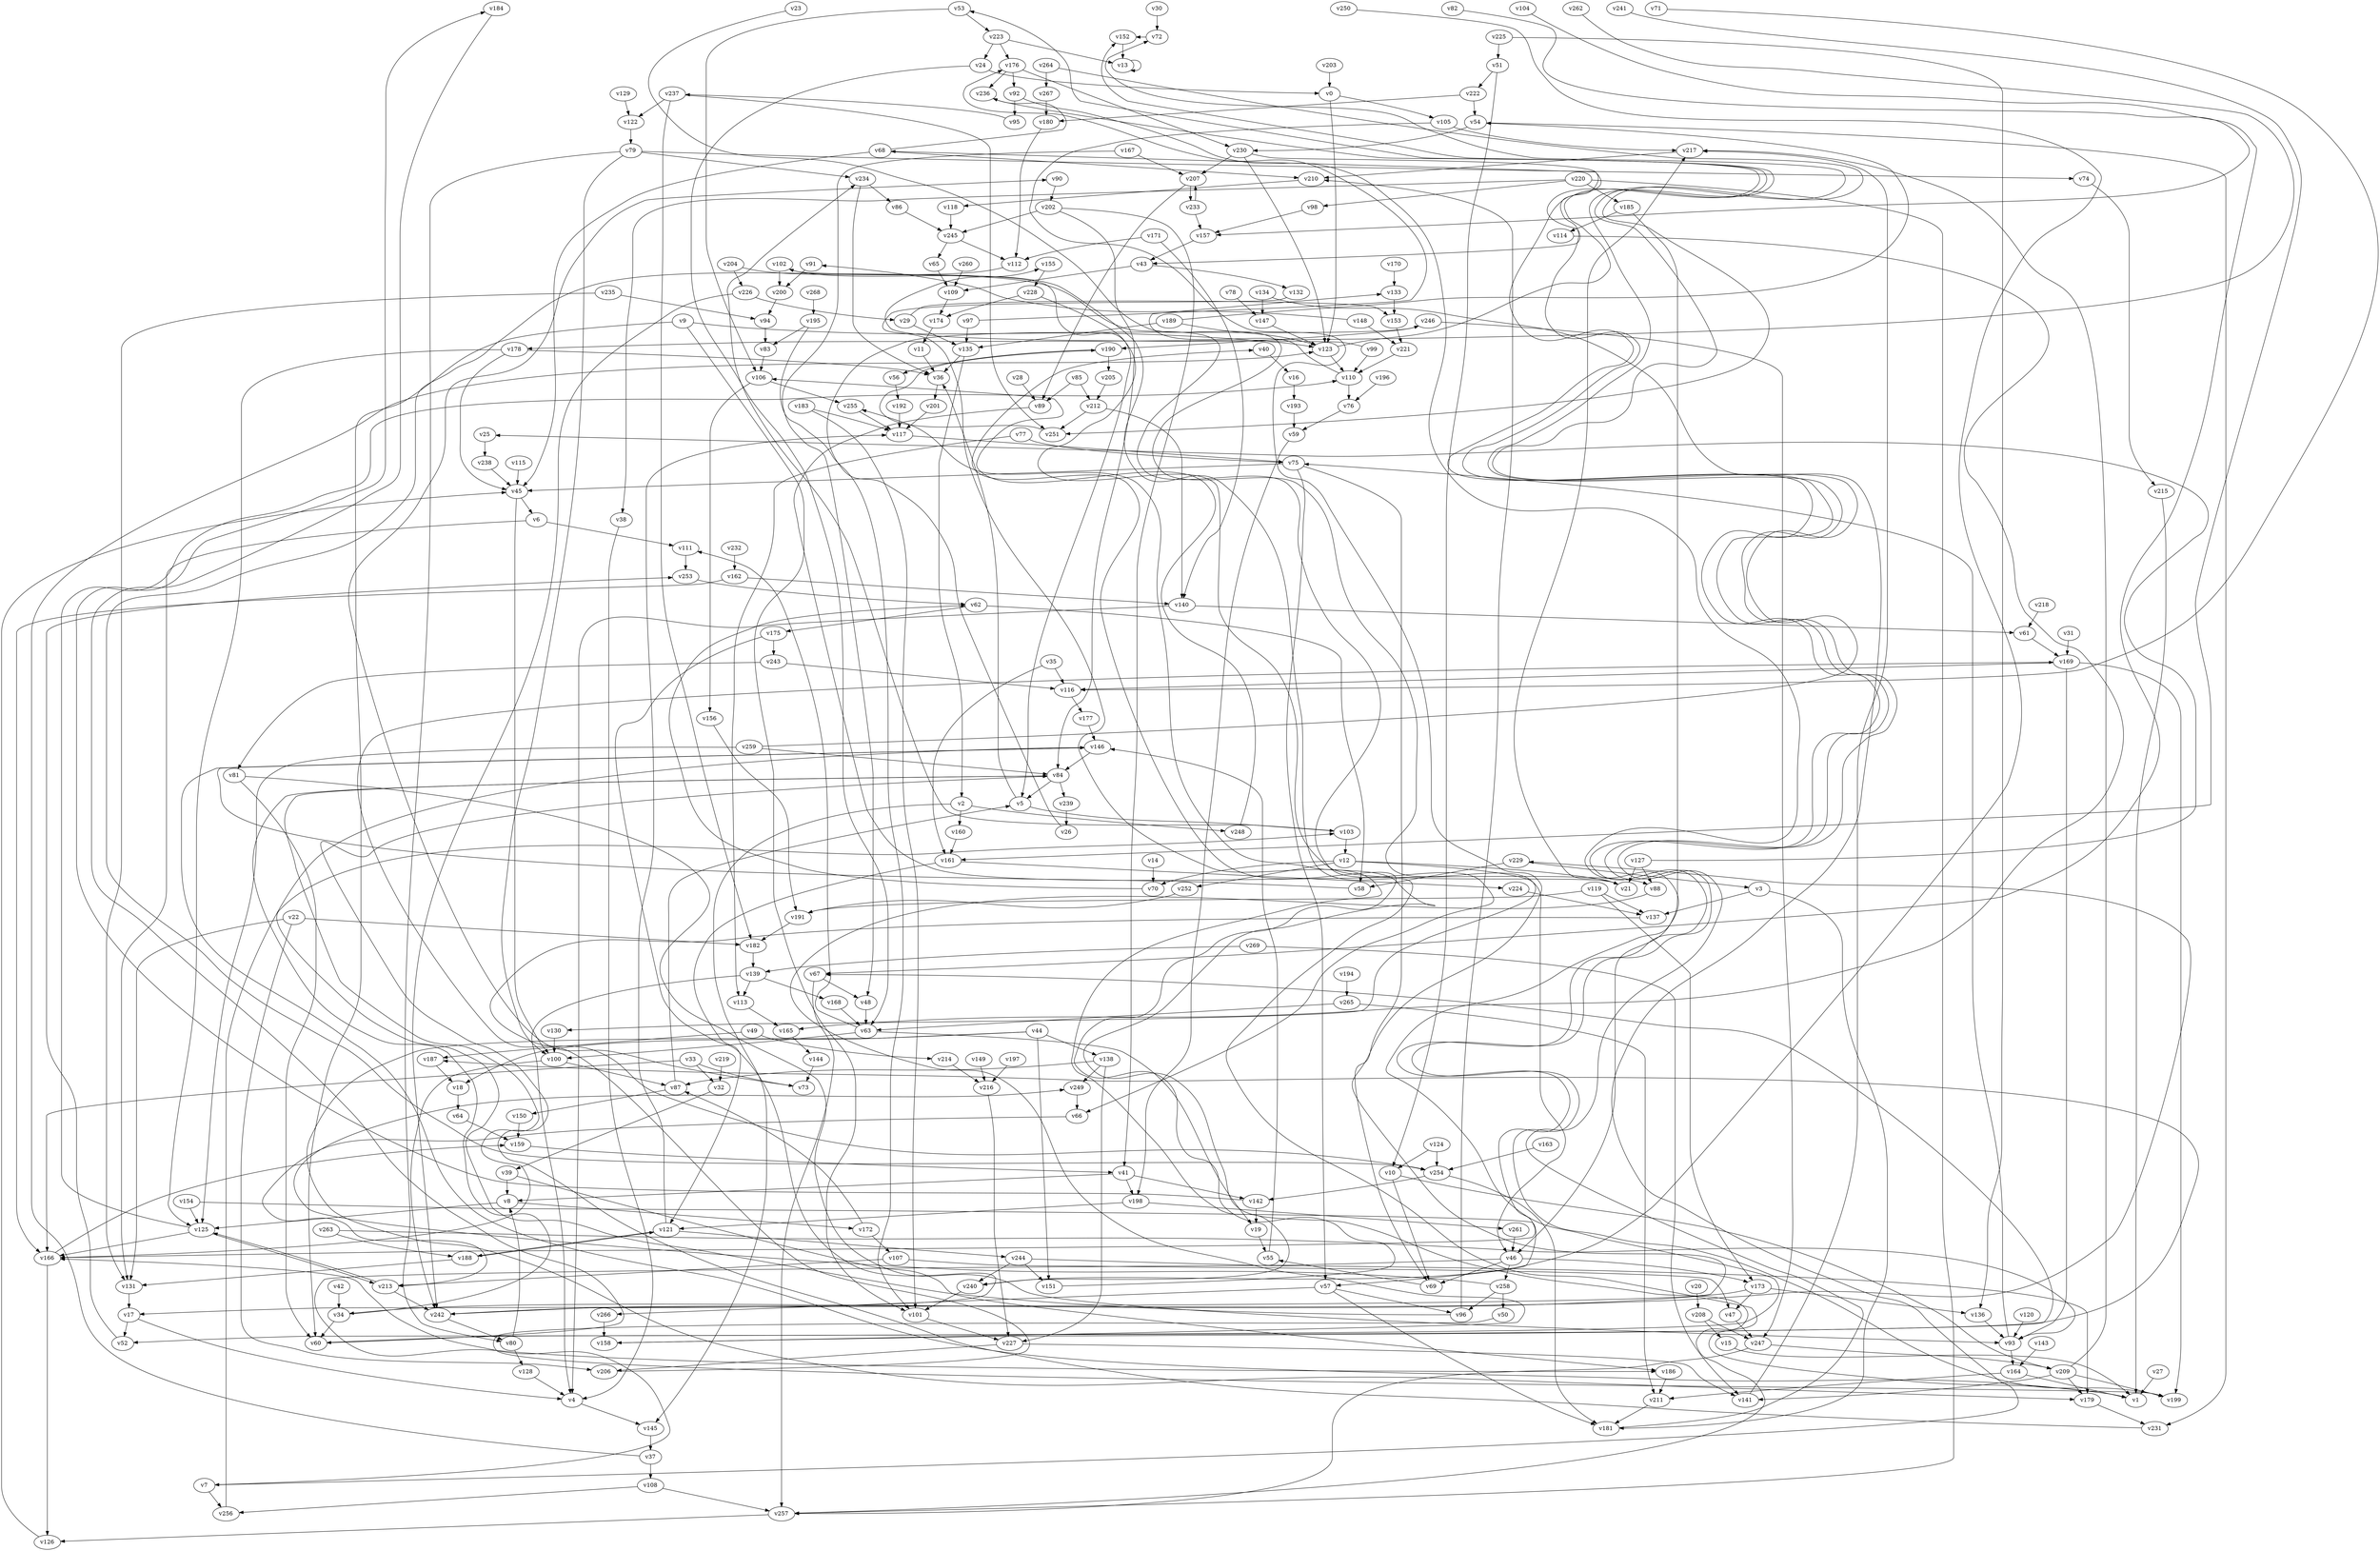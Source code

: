 // Benchmark game 398 - 270 vertices
// time_bound: 89
// targets: v47
digraph G {
    v0 [name="v0", player=0];
    v1 [name="v1", player=0];
    v2 [name="v2", player=1];
    v3 [name="v3", player=1];
    v4 [name="v4", player=0];
    v5 [name="v5", player=0];
    v6 [name="v6", player=0];
    v7 [name="v7", player=0];
    v8 [name="v8", player=1];
    v9 [name="v9", player=1];
    v10 [name="v10", player=1];
    v11 [name="v11", player=0];
    v12 [name="v12", player=0];
    v13 [name="v13", player=1];
    v14 [name="v14", player=1];
    v15 [name="v15", player=1];
    v16 [name="v16", player=1];
    v17 [name="v17", player=0];
    v18 [name="v18", player=0];
    v19 [name="v19", player=1];
    v20 [name="v20", player=0];
    v21 [name="v21", player=0];
    v22 [name="v22", player=0];
    v23 [name="v23", player=0];
    v24 [name="v24", player=1];
    v25 [name="v25", player=0];
    v26 [name="v26", player=0];
    v27 [name="v27", player=1];
    v28 [name="v28", player=1];
    v29 [name="v29", player=0];
    v30 [name="v30", player=0];
    v31 [name="v31", player=0];
    v32 [name="v32", player=1];
    v33 [name="v33", player=0];
    v34 [name="v34", player=1];
    v35 [name="v35", player=0];
    v36 [name="v36", player=0];
    v37 [name="v37", player=1];
    v38 [name="v38", player=0];
    v39 [name="v39", player=0];
    v40 [name="v40", player=1];
    v41 [name="v41", player=0];
    v42 [name="v42", player=0];
    v43 [name="v43", player=1];
    v44 [name="v44", player=0];
    v45 [name="v45", player=0];
    v46 [name="v46", player=0];
    v47 [name="v47", player=0, target=1];
    v48 [name="v48", player=1];
    v49 [name="v49", player=1];
    v50 [name="v50", player=1];
    v51 [name="v51", player=0];
    v52 [name="v52", player=1];
    v53 [name="v53", player=0];
    v54 [name="v54", player=0];
    v55 [name="v55", player=0];
    v56 [name="v56", player=1];
    v57 [name="v57", player=0];
    v58 [name="v58", player=0];
    v59 [name="v59", player=0];
    v60 [name="v60", player=1];
    v61 [name="v61", player=0];
    v62 [name="v62", player=1];
    v63 [name="v63", player=1];
    v64 [name="v64", player=0];
    v65 [name="v65", player=1];
    v66 [name="v66", player=1];
    v67 [name="v67", player=1];
    v68 [name="v68", player=1];
    v69 [name="v69", player=0];
    v70 [name="v70", player=0];
    v71 [name="v71", player=0];
    v72 [name="v72", player=1];
    v73 [name="v73", player=1];
    v74 [name="v74", player=1];
    v75 [name="v75", player=0];
    v76 [name="v76", player=0];
    v77 [name="v77", player=0];
    v78 [name="v78", player=1];
    v79 [name="v79", player=0];
    v80 [name="v80", player=0];
    v81 [name="v81", player=1];
    v82 [name="v82", player=1];
    v83 [name="v83", player=0];
    v84 [name="v84", player=1];
    v85 [name="v85", player=1];
    v86 [name="v86", player=0];
    v87 [name="v87", player=0];
    v88 [name="v88", player=0];
    v89 [name="v89", player=1];
    v90 [name="v90", player=0];
    v91 [name="v91", player=0];
    v92 [name="v92", player=0];
    v93 [name="v93", player=1];
    v94 [name="v94", player=0];
    v95 [name="v95", player=0];
    v96 [name="v96", player=0];
    v97 [name="v97", player=0];
    v98 [name="v98", player=0];
    v99 [name="v99", player=0];
    v100 [name="v100", player=0];
    v101 [name="v101", player=1];
    v102 [name="v102", player=1];
    v103 [name="v103", player=1];
    v104 [name="v104", player=0];
    v105 [name="v105", player=0];
    v106 [name="v106", player=0];
    v107 [name="v107", player=1];
    v108 [name="v108", player=0];
    v109 [name="v109", player=0];
    v110 [name="v110", player=0];
    v111 [name="v111", player=1];
    v112 [name="v112", player=1];
    v113 [name="v113", player=0];
    v114 [name="v114", player=1];
    v115 [name="v115", player=0];
    v116 [name="v116", player=0];
    v117 [name="v117", player=1];
    v118 [name="v118", player=0];
    v119 [name="v119", player=1];
    v120 [name="v120", player=0];
    v121 [name="v121", player=1];
    v122 [name="v122", player=0];
    v123 [name="v123", player=0];
    v124 [name="v124", player=1];
    v125 [name="v125", player=1];
    v126 [name="v126", player=1];
    v127 [name="v127", player=0];
    v128 [name="v128", player=0];
    v129 [name="v129", player=0];
    v130 [name="v130", player=0];
    v131 [name="v131", player=1];
    v132 [name="v132", player=0];
    v133 [name="v133", player=1];
    v134 [name="v134", player=1];
    v135 [name="v135", player=0];
    v136 [name="v136", player=0];
    v137 [name="v137", player=0];
    v138 [name="v138", player=1];
    v139 [name="v139", player=0];
    v140 [name="v140", player=0];
    v141 [name="v141", player=1];
    v142 [name="v142", player=0];
    v143 [name="v143", player=0];
    v144 [name="v144", player=1];
    v145 [name="v145", player=0];
    v146 [name="v146", player=0];
    v147 [name="v147", player=1];
    v148 [name="v148", player=1];
    v149 [name="v149", player=1];
    v150 [name="v150", player=0];
    v151 [name="v151", player=0];
    v152 [name="v152", player=0];
    v153 [name="v153", player=0];
    v154 [name="v154", player=1];
    v155 [name="v155", player=1];
    v156 [name="v156", player=1];
    v157 [name="v157", player=0];
    v158 [name="v158", player=0];
    v159 [name="v159", player=1];
    v160 [name="v160", player=0];
    v161 [name="v161", player=0];
    v162 [name="v162", player=1];
    v163 [name="v163", player=0];
    v164 [name="v164", player=1];
    v165 [name="v165", player=0];
    v166 [name="v166", player=1];
    v167 [name="v167", player=0];
    v168 [name="v168", player=1];
    v169 [name="v169", player=1];
    v170 [name="v170", player=1];
    v171 [name="v171", player=0];
    v172 [name="v172", player=0];
    v173 [name="v173", player=1];
    v174 [name="v174", player=0];
    v175 [name="v175", player=0];
    v176 [name="v176", player=0];
    v177 [name="v177", player=0];
    v178 [name="v178", player=1];
    v179 [name="v179", player=1];
    v180 [name="v180", player=1];
    v181 [name="v181", player=0];
    v182 [name="v182", player=0];
    v183 [name="v183", player=1];
    v184 [name="v184", player=1];
    v185 [name="v185", player=1];
    v186 [name="v186", player=0];
    v187 [name="v187", player=1];
    v188 [name="v188", player=0];
    v189 [name="v189", player=0];
    v190 [name="v190", player=0];
    v191 [name="v191", player=1];
    v192 [name="v192", player=0];
    v193 [name="v193", player=0];
    v194 [name="v194", player=0];
    v195 [name="v195", player=0];
    v196 [name="v196", player=0];
    v197 [name="v197", player=0];
    v198 [name="v198", player=1];
    v199 [name="v199", player=0];
    v200 [name="v200", player=1];
    v201 [name="v201", player=1];
    v202 [name="v202", player=0];
    v203 [name="v203", player=1];
    v204 [name="v204", player=0];
    v205 [name="v205", player=1];
    v206 [name="v206", player=0];
    v207 [name="v207", player=0];
    v208 [name="v208", player=0];
    v209 [name="v209", player=1];
    v210 [name="v210", player=1];
    v211 [name="v211", player=0];
    v212 [name="v212", player=1];
    v213 [name="v213", player=0];
    v214 [name="v214", player=1];
    v215 [name="v215", player=1];
    v216 [name="v216", player=0];
    v217 [name="v217", player=0];
    v218 [name="v218", player=1];
    v219 [name="v219", player=0];
    v220 [name="v220", player=1];
    v221 [name="v221", player=1];
    v222 [name="v222", player=1];
    v223 [name="v223", player=1];
    v224 [name="v224", player=1];
    v225 [name="v225", player=0];
    v226 [name="v226", player=1];
    v227 [name="v227", player=1];
    v228 [name="v228", player=1];
    v229 [name="v229", player=1];
    v230 [name="v230", player=0];
    v231 [name="v231", player=1];
    v232 [name="v232", player=0];
    v233 [name="v233", player=0];
    v234 [name="v234", player=0];
    v235 [name="v235", player=0];
    v236 [name="v236", player=0];
    v237 [name="v237", player=1];
    v238 [name="v238", player=1];
    v239 [name="v239", player=1];
    v240 [name="v240", player=1];
    v241 [name="v241", player=0];
    v242 [name="v242", player=1];
    v243 [name="v243", player=0];
    v244 [name="v244", player=0];
    v245 [name="v245", player=1];
    v246 [name="v246", player=0];
    v247 [name="v247", player=1];
    v248 [name="v248", player=1];
    v249 [name="v249", player=0];
    v250 [name="v250", player=1];
    v251 [name="v251", player=0];
    v252 [name="v252", player=1];
    v253 [name="v253", player=1];
    v254 [name="v254", player=1];
    v255 [name="v255", player=1];
    v256 [name="v256", player=0];
    v257 [name="v257", player=1];
    v258 [name="v258", player=1];
    v259 [name="v259", player=0];
    v260 [name="v260", player=0];
    v261 [name="v261", player=0];
    v262 [name="v262", player=0];
    v263 [name="v263", player=1];
    v264 [name="v264", player=1];
    v265 [name="v265", player=0];
    v266 [name="v266", player=1];
    v267 [name="v267", player=0];
    v268 [name="v268", player=0];
    v269 [name="v269", player=0];

    v0 -> v123;
    v1 -> v146 [constraint="t >= 4"];
    v2 -> v160;
    v3 -> v137;
    v4 -> v145;
    v5 -> v36;
    v6 -> v111;
    v7 -> v166 [constraint="t < 10"];
    v8 -> v125;
    v9 -> v60;
    v10 -> v209 [constraint="t >= 4"];
    v11 -> v36;
    v12 -> v70;
    v13 -> v13;
    v14 -> v70;
    v15 -> v1 [constraint="t >= 2"];
    v16 -> v193;
    v17 -> v52;
    v18 -> v64;
    v19 -> v55;
    v20 -> v208;
    v21 -> v102 [constraint="t mod 4 == 2"];
    v22 -> v182;
    v23 -> v130 [constraint="t mod 4 == 3"];
    v24 -> v0;
    v25 -> v238;
    v26 -> v246 [constraint="t < 11"];
    v27 -> v1;
    v28 -> v89;
    v29 -> v153 [constraint="t mod 2 == 0"];
    v30 -> v72;
    v31 -> v169;
    v32 -> v39 [constraint="t >= 2"];
    v33 -> v166;
    v34 -> v84 [constraint="t mod 2 == 0"];
    v35 -> v116;
    v36 -> v201;
    v37 -> v123 [constraint="t < 13"];
    v38 -> v4;
    v39 -> v186 [constraint="t >= 5"];
    v40 -> v16;
    v41 -> v8;
    v42 -> v34;
    v43 -> v109;
    v44 -> v179 [constraint="t < 13"];
    v45 -> v100;
    v46 -> v186 [constraint="t mod 2 == 1"];
    v47 -> v247;
    v48 -> v63;
    v49 -> v187;
    v50 -> v199 [constraint="t >= 3"];
    v51 -> v222;
    v52 -> v253;
    v53 -> v223;
    v54 -> v230;
    v55 -> v146;
    v56 -> v192;
    v57 -> v181;
    v58 -> v146 [constraint="t >= 5"];
    v59 -> v198;
    v60 -> v187 [constraint="t < 9"];
    v61 -> v169;
    v62 -> v175;
    v63 -> v19;
    v64 -> v159;
    v65 -> v109;
    v66 -> v213 [constraint="t < 11"];
    v67 -> v257;
    v68 -> v236 [constraint="t >= 3"];
    v69 -> v55 [constraint="t < 5"];
    v70 -> v62 [constraint="t mod 2 == 0"];
    v71 -> v116 [constraint="t < 8"];
    v72 -> v152 [constraint="t < 14"];
    v73 -> v90 [constraint="t < 12"];
    v74 -> v215;
    v75 -> v69;
    v76 -> v59;
    v77 -> v75;
    v78 -> v147;
    v79 -> v80;
    v80 -> v128;
    v81 -> v93 [constraint="t >= 1"];
    v82 -> v157 [constraint="t mod 3 == 1"];
    v83 -> v106;
    v84 -> v166 [constraint="t >= 2"];
    v85 -> v89;
    v86 -> v245;
    v87 -> v5;
    v88 -> v158 [constraint="t mod 2 == 1"];
    v89 -> v88 [constraint="t < 13"];
    v90 -> v202;
    v91 -> v200;
    v92 -> v52 [constraint="t >= 1"];
    v93 -> v75;
    v94 -> v83;
    v95 -> v237 [constraint="t >= 2"];
    v96 -> v103 [constraint="t < 9"];
    v97 -> v176 [constraint="t >= 2"];
    v98 -> v157;
    v99 -> v155 [constraint="t >= 2"];
    v100 -> v87;
    v101 -> v227;
    v102 -> v1 [constraint="t < 13"];
    v103 -> v234 [constraint="t mod 2 == 0"];
    v104 -> v67 [constraint="t < 11"];
    v105 -> v17 [constraint="t >= 3"];
    v106 -> v255;
    v107 -> v47;
    v108 -> v256;
    v109 -> v174;
    v110 -> v133 [constraint="t >= 1"];
    v111 -> v253;
    v112 -> v254 [constraint="t < 8"];
    v113 -> v165;
    v114 -> v165 [constraint="t mod 3 == 0"];
    v115 -> v45;
    v116 -> v177;
    v117 -> v75;
    v118 -> v245;
    v119 -> v191;
    v120 -> v93;
    v121 -> v188;
    v122 -> v79;
    v123 -> v53 [constraint="t < 11"];
    v124 -> v10;
    v125 -> v110 [constraint="t mod 2 == 0"];
    v126 -> v45;
    v127 -> v25 [constraint="t mod 2 == 1"];
    v128 -> v4;
    v129 -> v122;
    v130 -> v100;
    v131 -> v17;
    v132 -> v240 [constraint="t mod 2 == 0"];
    v133 -> v153;
    v134 -> v7 [constraint="t mod 5 == 1"];
    v135 -> v2;
    v136 -> v93;
    v137 -> v254 [constraint="t < 6"];
    v138 -> v249;
    v139 -> v4;
    v140 -> v4;
    v141 -> v217;
    v142 -> v184 [constraint="t < 10"];
    v143 -> v164;
    v144 -> v73;
    v145 -> v37;
    v146 -> v84;
    v147 -> v123;
    v148 -> v91 [constraint="t mod 4 == 2"];
    v149 -> v216;
    v150 -> v159;
    v151 -> v40 [constraint="t mod 3 == 0"];
    v152 -> v13;
    v153 -> v221;
    v154 -> v57 [constraint="t mod 2 == 0"];
    v155 -> v228;
    v156 -> v191;
    v157 -> v43;
    v158 -> v67 [constraint="t >= 4"];
    v159 -> v41;
    v160 -> v161;
    v161 -> v224;
    v162 -> v140;
    v163 -> v254;
    v164 -> v1;
    v165 -> v144;
    v166 -> v126;
    v167 -> v207;
    v168 -> v63;
    v169 -> v93;
    v170 -> v133;
    v171 -> v112;
    v172 -> v87;
    v173 -> v47;
    v174 -> v11;
    v175 -> v242 [constraint="t mod 5 == 4"];
    v176 -> v230;
    v177 -> v146;
    v178 -> v125;
    v179 -> v231;
    v180 -> v112;
    v181 -> v152 [constraint="t >= 5"];
    v182 -> v139;
    v183 -> v101;
    v184 -> v60 [constraint="t < 9"];
    v185 -> v114;
    v186 -> v211;
    v187 -> v18;
    v188 -> v131;
    v189 -> v54 [constraint="t mod 4 == 0"];
    v190 -> v205;
    v191 -> v182;
    v192 -> v117;
    v193 -> v59;
    v194 -> v265;
    v195 -> v101;
    v196 -> v76;
    v197 -> v216;
    v198 -> v121;
    v199 -> v68 [constraint="t < 5"];
    v200 -> v94;
    v201 -> v117;
    v202 -> v84;
    v203 -> v0;
    v204 -> v66 [constraint="t mod 2 == 0"];
    v205 -> v212;
    v206 -> v169 [constraint="t >= 1"];
    v207 -> v89;
    v208 -> v15;
    v209 -> v179;
    v210 -> v118;
    v211 -> v181;
    v212 -> v140;
    v213 -> v125;
    v214 -> v216;
    v215 -> v1;
    v216 -> v227;
    v217 -> v210;
    v218 -> v61;
    v219 -> v32;
    v220 -> v38;
    v221 -> v110;
    v222 -> v54;
    v223 -> v176;
    v224 -> v137;
    v225 -> v51;
    v226 -> v242;
    v227 -> v206;
    v228 -> v174;
    v229 -> v58;
    v230 -> v166 [constraint="t mod 4 == 3"];
    v231 -> v84 [constraint="t < 14"];
    v232 -> v162;
    v233 -> v207;
    v234 -> v36;
    v235 -> v131;
    v236 -> v43 [constraint="t mod 2 == 0"];
    v237 -> v182;
    v238 -> v45;
    v239 -> v26;
    v240 -> v101;
    v241 -> v161 [constraint="t >= 3"];
    v242 -> v229 [constraint="t mod 4 == 2"];
    v243 -> v81;
    v244 -> v179;
    v245 -> v65;
    v246 -> v190;
    v247 -> v257;
    v248 -> v106 [constraint="t < 11"];
    v249 -> v66;
    v250 -> v240 [constraint="t < 13"];
    v251 -> v190 [constraint="t >= 2"];
    v252 -> v191;
    v253 -> v62;
    v254 -> v142;
    v255 -> v117;
    v256 -> v146;
    v257 -> v255 [constraint="t mod 2 == 1"];
    v258 -> v249 [constraint="t < 10"];
    v259 -> v72 [constraint="t >= 5"];
    v260 -> v109;
    v261 -> v46;
    v262 -> v178 [constraint="t >= 3"];
    v263 -> v93 [constraint="t mod 2 == 1"];
    v264 -> v251 [constraint="t mod 2 == 0"];
    v265 -> v63;
    v266 -> v158;
    v267 -> v180;
    v268 -> v195;
    v269 -> v141;
    v246 -> v247;
    v265 -> v211;
    v244 -> v151;
    v102 -> v200;
    v140 -> v61;
    v228 -> v5;
    v41 -> v198;
    v161 -> v121;
    v127 -> v21;
    v204 -> v226;
    v172 -> v107;
    v189 -> v135;
    v233 -> v157;
    v125 -> v213;
    v75 -> v57;
    v198 -> v261;
    v243 -> v116;
    v178 -> v45;
    v35 -> v161;
    v138 -> v227;
    v212 -> v251;
    v148 -> v221;
    v176 -> v236;
    v234 -> v86;
    v10 -> v69;
    v21 -> v217;
    v7 -> v256;
    v77 -> v113;
    v189 -> v123;
    v188 -> v121;
    v209 -> v199;
    v226 -> v29;
    v223 -> v24;
    v123 -> v110;
    v87 -> v150;
    v244 -> v240;
    v80 -> v8;
    v167 -> v48;
    v93 -> v164;
    v53 -> v106;
    v81 -> v60;
    v135 -> v36;
    v106 -> v156;
    v54 -> v231;
    v169 -> v199;
    v258 -> v96;
    v44 -> v138;
    v3 -> v181;
    v134 -> v147;
    v84 -> v5;
    v110 -> v76;
    v46 -> v69;
    v107 -> v213;
    v258 -> v50;
    v6 -> v131;
    v12 -> v46;
    v227 -> v141;
    v49 -> v214;
    v103 -> v12;
    v62 -> v58;
    v139 -> v168;
    v79 -> v100;
    v263 -> v188;
    v185 -> v46;
    v45 -> v6;
    v22 -> v206;
    v79 -> v74;
    v207 -> v233;
    v138 -> v87;
    v208 -> v247;
    v178 -> v36;
    v220 -> v257;
    v202 -> v41;
    v230 -> v207;
    v209 -> v141;
    v220 -> v98;
    v257 -> v126;
    v44 -> v18;
    v22 -> v131;
    v92 -> v95;
    v63 -> v111;
    v99 -> v110;
    v209 -> v217;
    v43 -> v132;
    v8 -> v172;
    v259 -> v84;
    v237 -> v251;
    v12 -> v252;
    v173 -> v34;
    v33 -> v73;
    v51 -> v10;
    v230 -> v123;
    v24 -> v63;
    v29 -> v135;
    v183 -> v117;
    v171 -> v140;
    v247 -> v209;
    v75 -> v45;
    v79 -> v234;
    v264 -> v267;
    v2 -> v248;
    v44 -> v151;
    v223 -> v13;
    v68 -> v45;
    v17 -> v4;
    v195 -> v83;
    v259 -> v125;
    v142 -> v19;
    v2 -> v145;
    v242 -> v80;
    v176 -> v92;
    v127 -> v88;
    v57 -> v96;
    v220 -> v185;
    v173 -> v136;
    v46 -> v258;
    v63 -> v100;
    v121 -> v117;
    v175 -> v243;
    v67 -> v48;
    v222 -> v180;
    v121 -> v244;
    v57 -> v266;
    v119 -> v173;
    v245 -> v112;
    v108 -> v257;
    v39 -> v8;
    v202 -> v245;
    v229 -> v3;
    v5 -> v103;
    v37 -> v108;
    v97 -> v135;
    v254 -> v181;
    v169 -> v116;
    v269 -> v139;
    v0 -> v105;
    v9 -> v123;
    v100 -> v242;
    v46 -> v173;
    v190 -> v56;
    v96 -> v210;
    v139 -> v113;
    v237 -> v122;
    v124 -> v254;
    v164 -> v211;
    v85 -> v212;
    v119 -> v137;
    v12 -> v21;
    v68 -> v210;
    v84 -> v239;
    v166 -> v159;
    v9 -> v101;
    v34 -> v60;
    v162 -> v166;
    v213 -> v242;
    v225 -> v136;
    v125 -> v166;
    v235 -> v94;
    v154 -> v125;
    v105 -> v217;
    v41 -> v142;
    v33 -> v32;
}
